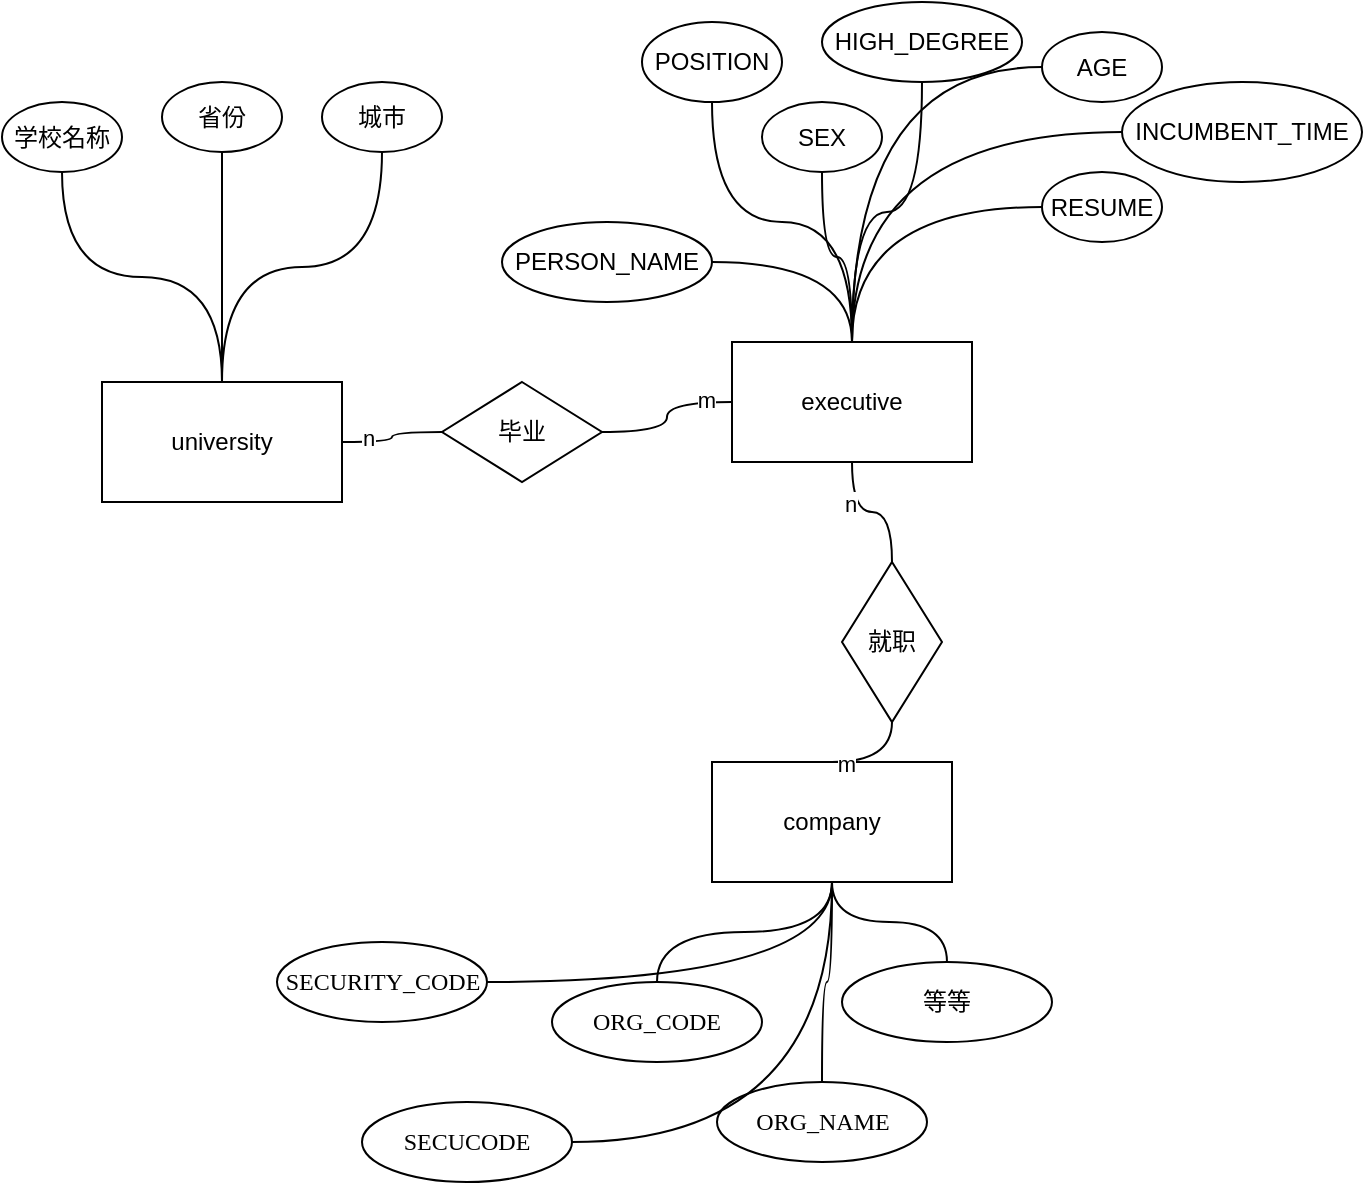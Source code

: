 <mxfile version="24.2.5" type="github">
  <diagram id="R2lEEEUBdFMjLlhIrx00" name="Page-1">
    <mxGraphModel dx="1042" dy="569" grid="1" gridSize="10" guides="1" tooltips="1" connect="1" arrows="1" fold="1" page="1" pageScale="1" pageWidth="850" pageHeight="1100" math="0" shadow="0" extFonts="Permanent Marker^https://fonts.googleapis.com/css?family=Permanent+Marker">
      <root>
        <mxCell id="0" />
        <mxCell id="1" parent="0" />
        <mxCell id="xoI1BLcpr9TrfaPX8YL6-6" style="edgeStyle=orthogonalEdgeStyle;rounded=0;orthogonalLoop=1;jettySize=auto;html=1;endArrow=none;endFill=0;curved=1;" edge="1" parent="1" source="xoI1BLcpr9TrfaPX8YL6-1" target="xoI1BLcpr9TrfaPX8YL6-5">
          <mxGeometry relative="1" as="geometry" />
        </mxCell>
        <mxCell id="xoI1BLcpr9TrfaPX8YL6-18" value="n" style="edgeLabel;html=1;align=center;verticalAlign=middle;resizable=0;points=[];" vertex="1" connectable="0" parent="xoI1BLcpr9TrfaPX8YL6-6">
          <mxGeometry x="-0.547" y="2" relative="1" as="geometry">
            <mxPoint as="offset" />
          </mxGeometry>
        </mxCell>
        <mxCell id="xoI1BLcpr9TrfaPX8YL6-21" value="" style="edgeStyle=orthogonalEdgeStyle;rounded=0;orthogonalLoop=1;jettySize=auto;html=1;curved=1;endArrow=none;endFill=0;" edge="1" parent="1" source="xoI1BLcpr9TrfaPX8YL6-1" target="xoI1BLcpr9TrfaPX8YL6-20">
          <mxGeometry relative="1" as="geometry" />
        </mxCell>
        <mxCell id="xoI1BLcpr9TrfaPX8YL6-1" value="university" style="rounded=0;whiteSpace=wrap;html=1;" vertex="1" parent="1">
          <mxGeometry x="120" y="200" width="120" height="60" as="geometry" />
        </mxCell>
        <mxCell id="xoI1BLcpr9TrfaPX8YL6-7" style="edgeStyle=orthogonalEdgeStyle;rounded=0;orthogonalLoop=1;jettySize=auto;html=1;endArrow=none;endFill=0;curved=1;" edge="1" parent="1" source="xoI1BLcpr9TrfaPX8YL6-2" target="xoI1BLcpr9TrfaPX8YL6-5">
          <mxGeometry relative="1" as="geometry" />
        </mxCell>
        <mxCell id="xoI1BLcpr9TrfaPX8YL6-19" value="m" style="edgeLabel;html=1;align=center;verticalAlign=middle;resizable=0;points=[];" vertex="1" connectable="0" parent="xoI1BLcpr9TrfaPX8YL6-7">
          <mxGeometry x="-0.658" y="-1" relative="1" as="geometry">
            <mxPoint as="offset" />
          </mxGeometry>
        </mxCell>
        <mxCell id="xoI1BLcpr9TrfaPX8YL6-2" value="executive" style="rounded=0;whiteSpace=wrap;html=1;" vertex="1" parent="1">
          <mxGeometry x="435" y="180" width="120" height="60" as="geometry" />
        </mxCell>
        <mxCell id="xoI1BLcpr9TrfaPX8YL6-53" style="edgeStyle=orthogonalEdgeStyle;rounded=0;orthogonalLoop=1;jettySize=auto;html=1;strokeColor=default;align=center;verticalAlign=middle;fontFamily=Helvetica;fontSize=11;fontColor=default;labelBackgroundColor=default;endArrow=none;endFill=0;curved=1;" edge="1" parent="1" source="xoI1BLcpr9TrfaPX8YL6-3" target="xoI1BLcpr9TrfaPX8YL6-52">
          <mxGeometry relative="1" as="geometry" />
        </mxCell>
        <mxCell id="xoI1BLcpr9TrfaPX8YL6-3" value="company" style="rounded=0;whiteSpace=wrap;html=1;" vertex="1" parent="1">
          <mxGeometry x="425" y="390" width="120" height="60" as="geometry" />
        </mxCell>
        <mxCell id="xoI1BLcpr9TrfaPX8YL6-5" value="毕业" style="rhombus;whiteSpace=wrap;html=1;" vertex="1" parent="1">
          <mxGeometry x="290" y="200" width="80" height="50" as="geometry" />
        </mxCell>
        <mxCell id="xoI1BLcpr9TrfaPX8YL6-13" value="" style="edgeStyle=orthogonalEdgeStyle;rounded=0;orthogonalLoop=1;jettySize=auto;entryX=0.5;entryY=1;entryDx=0;entryDy=0;endArrow=none;endFill=0;curved=1;html=1;" edge="1" parent="1" source="xoI1BLcpr9TrfaPX8YL6-12" target="xoI1BLcpr9TrfaPX8YL6-2">
          <mxGeometry relative="1" as="geometry" />
        </mxCell>
        <mxCell id="xoI1BLcpr9TrfaPX8YL6-16" value="n" style="edgeLabel;align=center;verticalAlign=middle;resizable=0;points=[];html=1;" vertex="1" connectable="0" parent="xoI1BLcpr9TrfaPX8YL6-13">
          <mxGeometry x="0.411" y="1" relative="1" as="geometry">
            <mxPoint as="offset" />
          </mxGeometry>
        </mxCell>
        <mxCell id="xoI1BLcpr9TrfaPX8YL6-14" style="edgeStyle=orthogonalEdgeStyle;rounded=0;orthogonalLoop=1;jettySize=auto;html=1;endArrow=none;endFill=0;curved=1;" edge="1" parent="1" source="xoI1BLcpr9TrfaPX8YL6-12" target="xoI1BLcpr9TrfaPX8YL6-3">
          <mxGeometry relative="1" as="geometry" />
        </mxCell>
        <mxCell id="xoI1BLcpr9TrfaPX8YL6-17" value="m" style="edgeLabel;html=1;align=center;verticalAlign=middle;resizable=0;points=[];" vertex="1" connectable="0" parent="xoI1BLcpr9TrfaPX8YL6-14">
          <mxGeometry x="0.746" y="1" relative="1" as="geometry">
            <mxPoint as="offset" />
          </mxGeometry>
        </mxCell>
        <mxCell id="xoI1BLcpr9TrfaPX8YL6-12" value="就职" style="rhombus;whiteSpace=wrap;html=1;" vertex="1" parent="1">
          <mxGeometry x="490" y="290" width="50" height="80" as="geometry" />
        </mxCell>
        <mxCell id="xoI1BLcpr9TrfaPX8YL6-20" value="学校名称" style="ellipse;whiteSpace=wrap;html=1;rounded=0;" vertex="1" parent="1">
          <mxGeometry x="70" y="60" width="60" height="35" as="geometry" />
        </mxCell>
        <mxCell id="xoI1BLcpr9TrfaPX8YL6-25" style="edgeStyle=orthogonalEdgeStyle;rounded=0;orthogonalLoop=1;jettySize=auto;html=1;entryX=0.5;entryY=0;entryDx=0;entryDy=0;strokeColor=default;align=center;verticalAlign=middle;fontFamily=Helvetica;fontSize=11;fontColor=default;labelBackgroundColor=default;endArrow=none;endFill=0;curved=1;" edge="1" parent="1" source="xoI1BLcpr9TrfaPX8YL6-22" target="xoI1BLcpr9TrfaPX8YL6-1">
          <mxGeometry relative="1" as="geometry" />
        </mxCell>
        <mxCell id="xoI1BLcpr9TrfaPX8YL6-22" value="省份" style="ellipse;whiteSpace=wrap;html=1;rounded=0;" vertex="1" parent="1">
          <mxGeometry x="150" y="50" width="60" height="35" as="geometry" />
        </mxCell>
        <mxCell id="xoI1BLcpr9TrfaPX8YL6-26" style="edgeStyle=orthogonalEdgeStyle;rounded=0;orthogonalLoop=1;jettySize=auto;html=1;strokeColor=default;align=center;verticalAlign=middle;fontFamily=Helvetica;fontSize=11;fontColor=default;labelBackgroundColor=default;endArrow=none;endFill=0;curved=1;" edge="1" parent="1" source="xoI1BLcpr9TrfaPX8YL6-23" target="xoI1BLcpr9TrfaPX8YL6-1">
          <mxGeometry relative="1" as="geometry" />
        </mxCell>
        <mxCell id="xoI1BLcpr9TrfaPX8YL6-23" value="城市" style="ellipse;whiteSpace=wrap;html=1;rounded=0;" vertex="1" parent="1">
          <mxGeometry x="230" y="50" width="60" height="35" as="geometry" />
        </mxCell>
        <mxCell id="xoI1BLcpr9TrfaPX8YL6-36" style="edgeStyle=orthogonalEdgeStyle;rounded=0;orthogonalLoop=1;jettySize=auto;html=1;strokeColor=default;align=center;verticalAlign=middle;fontFamily=Helvetica;fontSize=11;fontColor=default;labelBackgroundColor=default;endArrow=none;endFill=0;curved=1;" edge="1" parent="1" source="xoI1BLcpr9TrfaPX8YL6-27" target="xoI1BLcpr9TrfaPX8YL6-2">
          <mxGeometry relative="1" as="geometry" />
        </mxCell>
        <mxCell id="xoI1BLcpr9TrfaPX8YL6-27" value="PERSON_NAME" style="ellipse;whiteSpace=wrap;rounded=0;html=1;" vertex="1" parent="1">
          <mxGeometry x="320" y="120" width="105" height="40" as="geometry" />
        </mxCell>
        <mxCell id="xoI1BLcpr9TrfaPX8YL6-37" style="edgeStyle=orthogonalEdgeStyle;rounded=0;orthogonalLoop=1;jettySize=auto;html=1;entryX=0.5;entryY=0;entryDx=0;entryDy=0;strokeColor=default;align=center;verticalAlign=middle;fontFamily=Helvetica;fontSize=11;fontColor=default;labelBackgroundColor=default;endArrow=none;endFill=0;curved=1;" edge="1" parent="1" source="xoI1BLcpr9TrfaPX8YL6-29" target="xoI1BLcpr9TrfaPX8YL6-2">
          <mxGeometry relative="1" as="geometry" />
        </mxCell>
        <mxCell id="xoI1BLcpr9TrfaPX8YL6-29" value="POSITION" style="ellipse;whiteSpace=wrap;rounded=0;html=1;" vertex="1" parent="1">
          <mxGeometry x="390" y="20" width="70" height="40" as="geometry" />
        </mxCell>
        <mxCell id="xoI1BLcpr9TrfaPX8YL6-38" style="edgeStyle=orthogonalEdgeStyle;rounded=0;orthogonalLoop=1;jettySize=auto;html=1;strokeColor=default;align=center;verticalAlign=middle;fontFamily=Helvetica;fontSize=11;fontColor=default;labelBackgroundColor=default;endArrow=none;endFill=0;curved=1;" edge="1" parent="1" source="xoI1BLcpr9TrfaPX8YL6-30" target="xoI1BLcpr9TrfaPX8YL6-2">
          <mxGeometry relative="1" as="geometry" />
        </mxCell>
        <mxCell id="xoI1BLcpr9TrfaPX8YL6-30" value="SEX" style="ellipse;whiteSpace=wrap;rounded=0;html=1;" vertex="1" parent="1">
          <mxGeometry x="450" y="60" width="60" height="35" as="geometry" />
        </mxCell>
        <mxCell id="xoI1BLcpr9TrfaPX8YL6-39" style="edgeStyle=orthogonalEdgeStyle;rounded=0;orthogonalLoop=1;jettySize=auto;html=1;strokeColor=default;align=center;verticalAlign=middle;fontFamily=Helvetica;fontSize=11;fontColor=default;labelBackgroundColor=default;endArrow=none;endFill=0;curved=1;" edge="1" parent="1" source="xoI1BLcpr9TrfaPX8YL6-31" target="xoI1BLcpr9TrfaPX8YL6-2">
          <mxGeometry relative="1" as="geometry" />
        </mxCell>
        <mxCell id="xoI1BLcpr9TrfaPX8YL6-31" value="HIGH_DEGREE" style="ellipse;whiteSpace=wrap;rounded=0;html=1;" vertex="1" parent="1">
          <mxGeometry x="480" y="10" width="100" height="40" as="geometry" />
        </mxCell>
        <mxCell id="xoI1BLcpr9TrfaPX8YL6-40" style="edgeStyle=orthogonalEdgeStyle;rounded=0;orthogonalLoop=1;jettySize=auto;html=1;strokeColor=default;align=center;verticalAlign=middle;fontFamily=Helvetica;fontSize=11;fontColor=default;labelBackgroundColor=default;endArrow=none;endFill=0;curved=1;" edge="1" parent="1" source="xoI1BLcpr9TrfaPX8YL6-32" target="xoI1BLcpr9TrfaPX8YL6-2">
          <mxGeometry relative="1" as="geometry" />
        </mxCell>
        <mxCell id="xoI1BLcpr9TrfaPX8YL6-32" value="AGE" style="ellipse;whiteSpace=wrap;rounded=0;html=1;" vertex="1" parent="1">
          <mxGeometry x="590" y="25" width="60" height="35" as="geometry" />
        </mxCell>
        <mxCell id="xoI1BLcpr9TrfaPX8YL6-41" style="edgeStyle=orthogonalEdgeStyle;rounded=0;orthogonalLoop=1;jettySize=auto;html=1;strokeColor=default;align=center;verticalAlign=middle;fontFamily=Helvetica;fontSize=11;fontColor=default;labelBackgroundColor=default;endArrow=none;endFill=0;curved=1;" edge="1" parent="1" source="xoI1BLcpr9TrfaPX8YL6-33" target="xoI1BLcpr9TrfaPX8YL6-2">
          <mxGeometry relative="1" as="geometry" />
        </mxCell>
        <mxCell id="xoI1BLcpr9TrfaPX8YL6-33" value="RESUME" style="ellipse;whiteSpace=wrap;rounded=0;html=1;" vertex="1" parent="1">
          <mxGeometry x="590" y="95" width="60" height="35" as="geometry" />
        </mxCell>
        <mxCell id="xoI1BLcpr9TrfaPX8YL6-42" style="edgeStyle=orthogonalEdgeStyle;rounded=0;orthogonalLoop=1;jettySize=auto;html=1;strokeColor=default;align=center;verticalAlign=middle;fontFamily=Helvetica;fontSize=11;fontColor=default;labelBackgroundColor=default;endArrow=none;endFill=0;curved=1;" edge="1" parent="1" source="xoI1BLcpr9TrfaPX8YL6-34" target="xoI1BLcpr9TrfaPX8YL6-2">
          <mxGeometry relative="1" as="geometry" />
        </mxCell>
        <mxCell id="xoI1BLcpr9TrfaPX8YL6-34" value="INCUMBENT_TIME" style="ellipse;whiteSpace=wrap;rounded=0;html=1;" vertex="1" parent="1">
          <mxGeometry x="630" y="50" width="120" height="50" as="geometry" />
        </mxCell>
        <mxCell id="xoI1BLcpr9TrfaPX8YL6-49" style="edgeStyle=orthogonalEdgeStyle;rounded=0;orthogonalLoop=1;jettySize=auto;html=1;strokeColor=default;align=center;verticalAlign=middle;fontFamily=Helvetica;fontSize=11;fontColor=default;labelBackgroundColor=default;endArrow=none;endFill=0;curved=1;" edge="1" parent="1" source="xoI1BLcpr9TrfaPX8YL6-44" target="xoI1BLcpr9TrfaPX8YL6-3">
          <mxGeometry relative="1" as="geometry" />
        </mxCell>
        <mxCell id="xoI1BLcpr9TrfaPX8YL6-44" value="&lt;p class=&quot;MsoNormal&quot;&gt;&lt;span style=&quot;mso-spacerun:&#39;yes&#39;;font-family:宋体;mso-bidi-font-family:&#39;Times New Roman&#39;;&lt;br/&gt;font-size:12.0pt;mso-font-kerning:1.0pt;&quot;&gt;SECURITY_CODE&lt;/span&gt;&lt;/p&gt;" style="ellipse;whiteSpace=wrap;rounded=0;html=1;" vertex="1" parent="1">
          <mxGeometry x="207.5" y="480" width="105" height="40" as="geometry" />
        </mxCell>
        <mxCell id="xoI1BLcpr9TrfaPX8YL6-50" style="edgeStyle=orthogonalEdgeStyle;rounded=0;orthogonalLoop=1;jettySize=auto;html=1;strokeColor=default;align=center;verticalAlign=middle;fontFamily=Helvetica;fontSize=11;fontColor=default;labelBackgroundColor=default;endArrow=none;endFill=0;curved=1;" edge="1" parent="1" source="xoI1BLcpr9TrfaPX8YL6-45" target="xoI1BLcpr9TrfaPX8YL6-3">
          <mxGeometry relative="1" as="geometry" />
        </mxCell>
        <mxCell id="xoI1BLcpr9TrfaPX8YL6-45" value="&lt;p class=&quot;MsoNormal&quot;&gt;&lt;span style=&quot;mso-spacerun:&#39;yes&#39;;font-family:宋体;mso-bidi-font-family:&#39;Times New Roman&#39;;&lt;br/&gt;font-size:12.0pt;mso-font-kerning:1.0pt;&quot;&gt;ORG_CODE&lt;/span&gt;&lt;/p&gt;" style="ellipse;whiteSpace=wrap;rounded=0;html=1;" vertex="1" parent="1">
          <mxGeometry x="345" y="500" width="105" height="40" as="geometry" />
        </mxCell>
        <mxCell id="xoI1BLcpr9TrfaPX8YL6-51" style="edgeStyle=orthogonalEdgeStyle;rounded=0;orthogonalLoop=1;jettySize=auto;html=1;strokeColor=default;align=center;verticalAlign=middle;fontFamily=Helvetica;fontSize=11;fontColor=default;labelBackgroundColor=default;endArrow=none;endFill=0;curved=1;" edge="1" parent="1" source="xoI1BLcpr9TrfaPX8YL6-46" target="xoI1BLcpr9TrfaPX8YL6-3">
          <mxGeometry relative="1" as="geometry" />
        </mxCell>
        <mxCell id="xoI1BLcpr9TrfaPX8YL6-46" value="&lt;p class=&quot;MsoNormal&quot;&gt;&lt;span style=&quot;mso-spacerun:&#39;yes&#39;;font-family:宋体;mso-bidi-font-family:&#39;Times New Roman&#39;;&lt;br/&gt;font-size:12.0pt;mso-font-kerning:1.0pt;&quot;&gt;ORG_NAME&lt;/span&gt;&lt;/p&gt;" style="ellipse;whiteSpace=wrap;rounded=0;html=1;" vertex="1" parent="1">
          <mxGeometry x="427.5" y="550" width="105" height="40" as="geometry" />
        </mxCell>
        <mxCell id="xoI1BLcpr9TrfaPX8YL6-48" style="edgeStyle=orthogonalEdgeStyle;rounded=0;orthogonalLoop=1;jettySize=auto;html=1;strokeColor=default;align=center;verticalAlign=middle;fontFamily=Helvetica;fontSize=11;fontColor=default;labelBackgroundColor=default;endArrow=none;endFill=0;curved=1;" edge="1" parent="1" source="xoI1BLcpr9TrfaPX8YL6-47" target="xoI1BLcpr9TrfaPX8YL6-3">
          <mxGeometry relative="1" as="geometry" />
        </mxCell>
        <mxCell id="xoI1BLcpr9TrfaPX8YL6-47" value="&lt;p class=&quot;MsoNormal&quot;&gt;&lt;span style=&quot;mso-spacerun:&#39;yes&#39;;font-family:宋体;mso-bidi-font-family:&#39;Times New Roman&#39;;&lt;br/&gt;font-size:12.0pt;mso-font-kerning:1.0pt;&quot;&gt;SECUCODE&lt;/span&gt;&lt;/p&gt;" style="ellipse;whiteSpace=wrap;rounded=0;html=1;" vertex="1" parent="1">
          <mxGeometry x="250" y="560" width="105" height="40" as="geometry" />
        </mxCell>
        <mxCell id="xoI1BLcpr9TrfaPX8YL6-52" value="&lt;p class=&quot;MsoNormal&quot;&gt;&lt;span style=&quot;mso-spacerun:&#39;yes&#39;;font-family:宋体;mso-bidi-font-family:&#39;Times New Roman&#39;;&lt;br/&gt;font-size:12.0pt;mso-font-kerning:1.0pt;&quot;&gt;等等&lt;/span&gt;&lt;/p&gt;" style="ellipse;whiteSpace=wrap;rounded=0;html=1;" vertex="1" parent="1">
          <mxGeometry x="490" y="490" width="105" height="40" as="geometry" />
        </mxCell>
      </root>
    </mxGraphModel>
  </diagram>
</mxfile>
